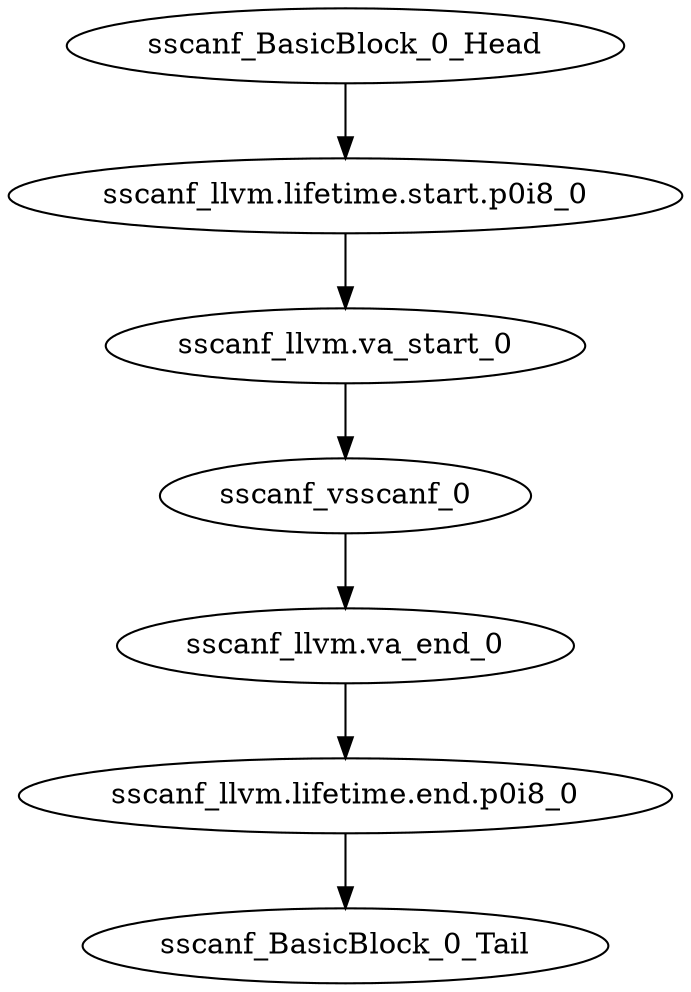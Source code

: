digraph G {
    "sscanf_llvm.va_end_0" -> "sscanf_llvm.lifetime.end.p0i8_0"
    "sscanf_llvm.lifetime.start.p0i8_0" -> "sscanf_llvm.va_start_0"
    "sscanf_vsscanf_0" -> "sscanf_llvm.va_end_0"
    "sscanf_BasicBlock_0_Head" -> "sscanf_llvm.lifetime.start.p0i8_0"
    "sscanf_llvm.lifetime.end.p0i8_0" -> "sscanf_BasicBlock_0_Tail"
    "sscanf_llvm.va_start_0" -> "sscanf_vsscanf_0"
}
